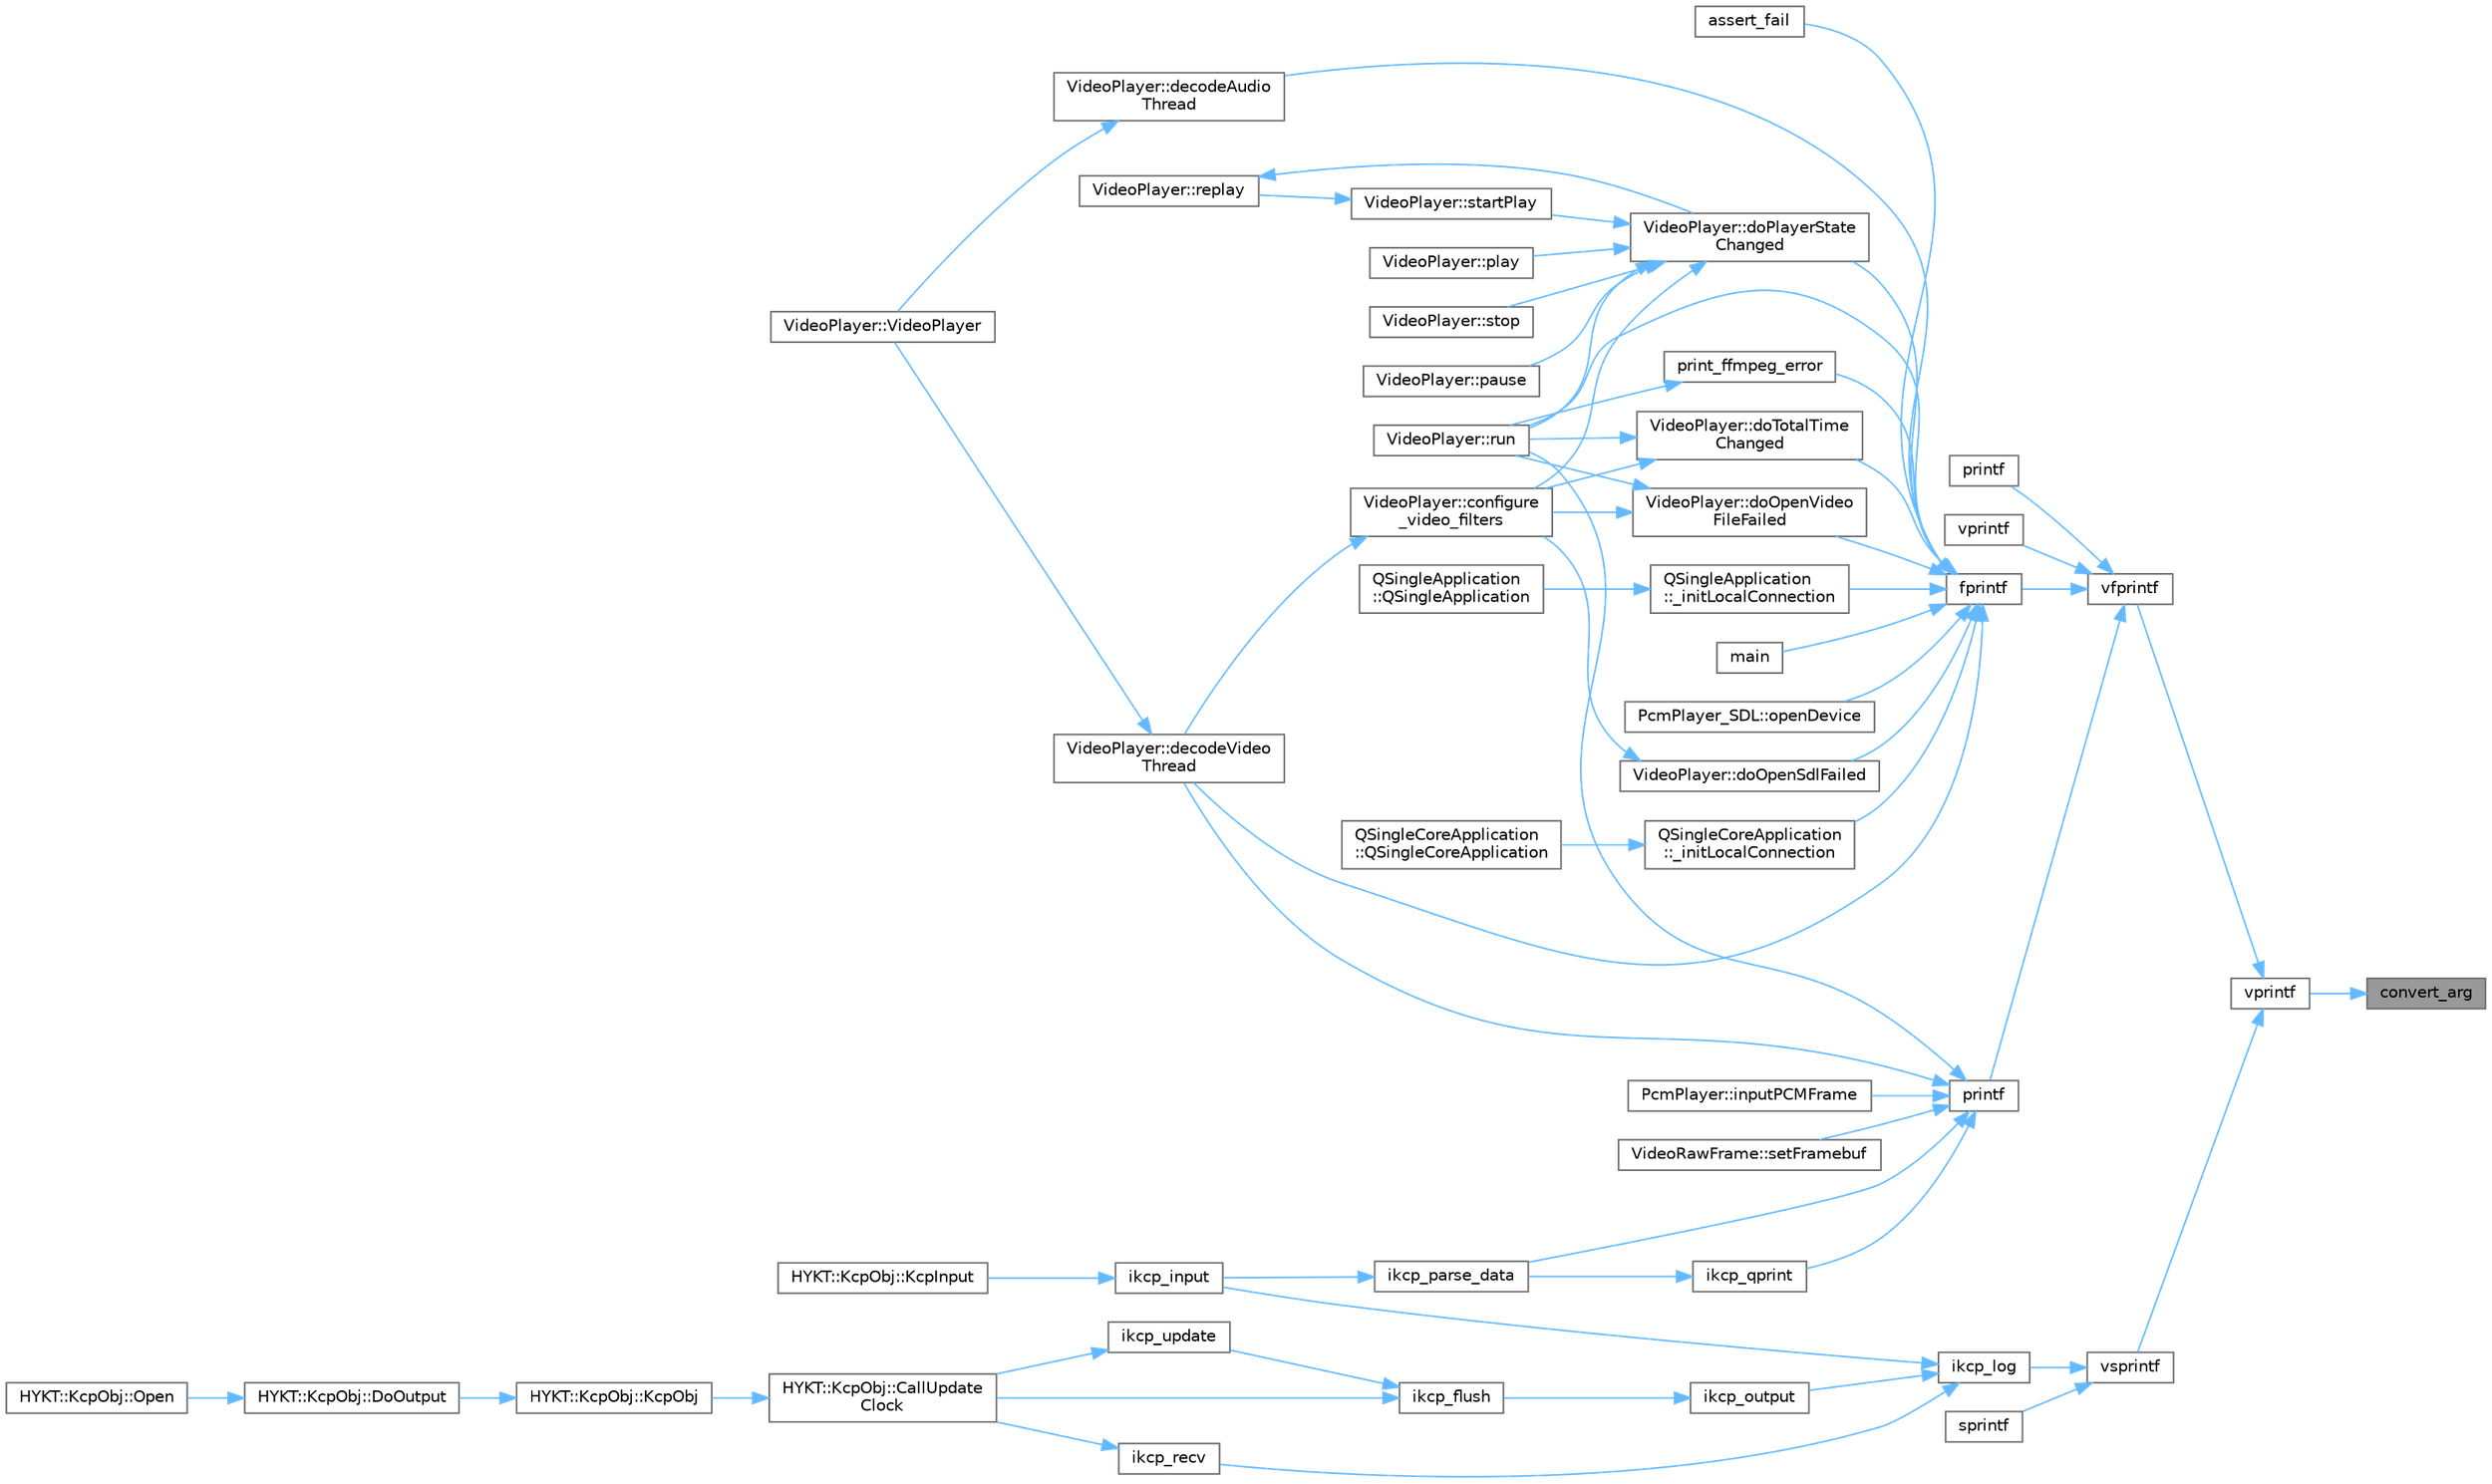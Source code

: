digraph "convert_arg"
{
 // LATEX_PDF_SIZE
  bgcolor="transparent";
  edge [fontname=Helvetica,fontsize=10,labelfontname=Helvetica,labelfontsize=10];
  node [fontname=Helvetica,fontsize=10,shape=box,height=0.2,width=0.4];
  rankdir="RL";
  Node1 [id="Node000001",label="convert_arg",height=0.2,width=0.4,color="gray40", fillcolor="grey60", style="filled", fontcolor="black",tooltip=" "];
  Node1 -> Node2 [id="edge1_Node000001_Node000002",dir="back",color="steelblue1",style="solid",tooltip=" "];
  Node2 [id="Node000002",label="vprintf",height=0.2,width=0.4,color="grey40", fillcolor="white", style="filled",URL="$namespacedetail.html#a755ec613824f57d29068751f166ad91b",tooltip=" "];
  Node2 -> Node3 [id="edge2_Node000002_Node000003",dir="back",color="steelblue1",style="solid",tooltip=" "];
  Node3 [id="Node000003",label="vfprintf",height=0.2,width=0.4,color="grey40", fillcolor="white", style="filled",URL="$printf_8h.html#abb30aad964fc771fb52cf3ad88649df2",tooltip=" "];
  Node3 -> Node4 [id="edge3_Node000003_Node000004",dir="back",color="steelblue1",style="solid",tooltip=" "];
  Node4 [id="Node000004",label="fprintf",height=0.2,width=0.4,color="grey40", fillcolor="white", style="filled",URL="$printf_8h.html#a9f315126362cae9675de1642105e631e",tooltip="Formats args according to specifications in fmt and writes the output to f."];
  Node4 -> Node5 [id="edge4_Node000004_Node000005",dir="back",color="steelblue1",style="solid",tooltip=" "];
  Node5 [id="Node000005",label="QSingleApplication\l::_initLocalConnection",height=0.2,width=0.4,color="grey40", fillcolor="white", style="filled",URL="$class_q_single_application.html#afd55f6277775e4d2d2b30be2b2a833c7",tooltip="初始化本地连接，检测是否已有实例运行"];
  Node5 -> Node6 [id="edge5_Node000005_Node000006",dir="back",color="steelblue1",style="solid",tooltip=" "];
  Node6 [id="Node000006",label="QSingleApplication\l::QSingleApplication",height=0.2,width=0.4,color="grey40", fillcolor="white", style="filled",URL="$class_q_single_application.html#acafbeb1a610718181bbe7de6d1ae3cb3",tooltip=" "];
  Node4 -> Node7 [id="edge6_Node000004_Node000007",dir="back",color="steelblue1",style="solid",tooltip=" "];
  Node7 [id="Node000007",label="QSingleCoreApplication\l::_initLocalConnection",height=0.2,width=0.4,color="grey40", fillcolor="white", style="filled",URL="$class_q_single_core_application.html#afd55f6277775e4d2d2b30be2b2a833c7",tooltip="初始化本地连接，检测是否已有实例运行"];
  Node7 -> Node8 [id="edge7_Node000007_Node000008",dir="back",color="steelblue1",style="solid",tooltip=" "];
  Node8 [id="Node000008",label="QSingleCoreApplication\l::QSingleCoreApplication",height=0.2,width=0.4,color="grey40", fillcolor="white", style="filled",URL="$class_q_single_core_application.html#a79ca304e6fa087ebb213cef00782f729",tooltip=" "];
  Node4 -> Node9 [id="edge8_Node000004_Node000009",dir="back",color="steelblue1",style="solid",tooltip=" "];
  Node9 [id="Node000009",label="assert_fail",height=0.2,width=0.4,color="grey40", fillcolor="white", style="filled",URL="$namespacedetail.html#a3aef7c3d156f7d6772703621279dbdc4",tooltip=" "];
  Node4 -> Node10 [id="edge9_Node000004_Node000010",dir="back",color="steelblue1",style="solid",tooltip=" "];
  Node10 [id="Node000010",label="VideoPlayer::decodeAudio\lThread",height=0.2,width=0.4,color="grey40", fillcolor="white", style="filled",URL="$class_video_player.html#a2ba33c6ddac0c818dd97209894fb9c09",tooltip="音频解码线程函数"];
  Node10 -> Node11 [id="edge10_Node000010_Node000011",dir="back",color="steelblue1",style="solid",tooltip=" "];
  Node11 [id="Node000011",label="VideoPlayer::VideoPlayer",height=0.2,width=0.4,color="grey40", fillcolor="white", style="filled",URL="$class_video_player.html#a9f13805a2a52cdaa95bd96248941e89b",tooltip="构造函数"];
  Node4 -> Node12 [id="edge11_Node000004_Node000012",dir="back",color="steelblue1",style="solid",tooltip=" "];
  Node12 [id="Node000012",label="VideoPlayer::decodeVideo\lThread",height=0.2,width=0.4,color="grey40", fillcolor="white", style="filled",URL="$class_video_player.html#a3dc80fcbdb85689f912b45f6eb534028",tooltip="视频解码线程函数"];
  Node12 -> Node11 [id="edge12_Node000012_Node000011",dir="back",color="steelblue1",style="solid",tooltip=" "];
  Node4 -> Node13 [id="edge13_Node000004_Node000013",dir="back",color="steelblue1",style="solid",tooltip=" "];
  Node13 [id="Node000013",label="VideoPlayer::doOpenSdlFailed",height=0.2,width=0.4,color="grey40", fillcolor="white", style="filled",URL="$class_video_player.html#a0ba68b0afb69d9ce73f19e64db5f3636",tooltip="打开 SDL 失败回调"];
  Node13 -> Node14 [id="edge14_Node000013_Node000014",dir="back",color="steelblue1",style="solid",tooltip=" "];
  Node14 [id="Node000014",label="VideoPlayer::configure\l_video_filters",height=0.2,width=0.4,color="grey40", fillcolor="white", style="filled",URL="$class_video_player.html#aed20f78ebe0b43d0e204e06be360f606",tooltip="配置视频滤镜"];
  Node14 -> Node12 [id="edge15_Node000014_Node000012",dir="back",color="steelblue1",style="solid",tooltip=" "];
  Node4 -> Node15 [id="edge16_Node000004_Node000015",dir="back",color="steelblue1",style="solid",tooltip=" "];
  Node15 [id="Node000015",label="VideoPlayer::doOpenVideo\lFileFailed",height=0.2,width=0.4,color="grey40", fillcolor="white", style="filled",URL="$class_video_player.html#a5fff8eb62b6d1a16f6b307d4e2bf4f07",tooltip="打开视频文件失败回调"];
  Node15 -> Node14 [id="edge17_Node000015_Node000014",dir="back",color="steelblue1",style="solid",tooltip=" "];
  Node15 -> Node16 [id="edge18_Node000015_Node000016",dir="back",color="steelblue1",style="solid",tooltip=" "];
  Node16 [id="Node000016",label="VideoPlayer::run",height=0.2,width=0.4,color="grey40", fillcolor="white", style="filled",URL="$class_video_player.html#a13a43e6d814de94978c515cb084873b1",tooltip="读取视频文件线程函数"];
  Node4 -> Node17 [id="edge19_Node000004_Node000017",dir="back",color="steelblue1",style="solid",tooltip=" "];
  Node17 [id="Node000017",label="VideoPlayer::doPlayerState\lChanged",height=0.2,width=0.4,color="grey40", fillcolor="white", style="filled",URL="$class_video_player.html#a22bc616c65129c31d2c75f4ed881c44a",tooltip="播放器状态变更回调"];
  Node17 -> Node14 [id="edge20_Node000017_Node000014",dir="back",color="steelblue1",style="solid",tooltip=" "];
  Node17 -> Node18 [id="edge21_Node000017_Node000018",dir="back",color="steelblue1",style="solid",tooltip=" "];
  Node18 [id="Node000018",label="VideoPlayer::pause",height=0.2,width=0.4,color="grey40", fillcolor="white", style="filled",URL="$class_video_player.html#a2853250ac5b9806e29d41f6f37b3b7f0",tooltip="暂停播放"];
  Node17 -> Node19 [id="edge22_Node000017_Node000019",dir="back",color="steelblue1",style="solid",tooltip=" "];
  Node19 [id="Node000019",label="VideoPlayer::play",height=0.2,width=0.4,color="grey40", fillcolor="white", style="filled",URL="$class_video_player.html#a0fd902a086b972b820de2959bc9dcaea",tooltip="继续播放"];
  Node17 -> Node16 [id="edge23_Node000017_Node000016",dir="back",color="steelblue1",style="solid",tooltip=" "];
  Node17 -> Node20 [id="edge24_Node000017_Node000020",dir="back",color="steelblue1",style="solid",tooltip=" "];
  Node20 [id="Node000020",label="VideoPlayer::startPlay",height=0.2,width=0.4,color="grey40", fillcolor="white", style="filled",URL="$class_video_player.html#a162d83f6026c9f6be69d9c74a9979bc9",tooltip="开始播放"];
  Node20 -> Node21 [id="edge25_Node000020_Node000021",dir="back",color="steelblue1",style="solid",tooltip=" "];
  Node21 [id="Node000021",label="VideoPlayer::replay",height=0.2,width=0.4,color="grey40", fillcolor="white", style="filled",URL="$class_video_player.html#a97827e51f022776ec533db2579e110a5",tooltip="重新播放"];
  Node21 -> Node17 [id="edge26_Node000021_Node000017",dir="back",color="steelblue1",style="solid",tooltip=" "];
  Node17 -> Node22 [id="edge27_Node000017_Node000022",dir="back",color="steelblue1",style="solid",tooltip=" "];
  Node22 [id="Node000022",label="VideoPlayer::stop",height=0.2,width=0.4,color="grey40", fillcolor="white", style="filled",URL="$class_video_player.html#af116cf31ffdcae8c9cd5bb184d339a77",tooltip="停止播放"];
  Node4 -> Node23 [id="edge28_Node000004_Node000023",dir="back",color="steelblue1",style="solid",tooltip=" "];
  Node23 [id="Node000023",label="VideoPlayer::doTotalTime\lChanged",height=0.2,width=0.4,color="grey40", fillcolor="white", style="filled",URL="$class_video_player.html#adccbc43146f9eb5b35c8e1c054c2065e",tooltip="视频时长变更回调"];
  Node23 -> Node14 [id="edge29_Node000023_Node000014",dir="back",color="steelblue1",style="solid",tooltip=" "];
  Node23 -> Node16 [id="edge30_Node000023_Node000016",dir="back",color="steelblue1",style="solid",tooltip=" "];
  Node4 -> Node24 [id="edge31_Node000004_Node000024",dir="back",color="steelblue1",style="solid",tooltip=" "];
  Node24 [id="Node000024",label="main",height=0.2,width=0.4,color="grey40", fillcolor="white", style="filled",URL="$_ku_gou_server_2main_8cpp.html#a0ddf1224851353fc92bfbff6f499fa97",tooltip="主函数，程序的入口点。"];
  Node4 -> Node25 [id="edge32_Node000004_Node000025",dir="back",color="steelblue1",style="solid",tooltip=" "];
  Node25 [id="Node000025",label="PcmPlayer_SDL::openDevice",height=0.2,width=0.4,color="grey40", fillcolor="white", style="filled",URL="$class_pcm_player___s_d_l.html#a48c0c97b8de3bf8202cda6e525e2bdc6",tooltip="打开音频设备"];
  Node4 -> Node26 [id="edge33_Node000004_Node000026",dir="back",color="steelblue1",style="solid",tooltip=" "];
  Node26 [id="Node000026",label="print_ffmpeg_error",height=0.2,width=0.4,color="grey40", fillcolor="white", style="filled",URL="$_video_player_8cpp.html#ac47f93d8b17eafd380ba474d7878a522",tooltip="打印 FFmpeg 错误信息"];
  Node26 -> Node16 [id="edge34_Node000026_Node000016",dir="back",color="steelblue1",style="solid",tooltip=" "];
  Node4 -> Node16 [id="edge35_Node000004_Node000016",dir="back",color="steelblue1",style="solid",tooltip=" "];
  Node3 -> Node27 [id="edge36_Node000003_Node000027",dir="back",color="steelblue1",style="solid",tooltip=" "];
  Node27 [id="Node000027",label="printf",height=0.2,width=0.4,color="grey40", fillcolor="white", style="filled",URL="$printf_8h.html#a98ff17de0e9c70261310363fb2bc8560",tooltip=" "];
  Node3 -> Node28 [id="edge37_Node000003_Node000028",dir="back",color="steelblue1",style="solid",tooltip=" "];
  Node28 [id="Node000028",label="printf",height=0.2,width=0.4,color="grey40", fillcolor="white", style="filled",URL="$printf_8h.html#aee3ed3a831f25f07e7be3919fff2203a",tooltip="Formats args according to specifications in fmt and writes the output to stdout."];
  Node28 -> Node12 [id="edge38_Node000028_Node000012",dir="back",color="steelblue1",style="solid",tooltip=" "];
  Node28 -> Node29 [id="edge39_Node000028_Node000029",dir="back",color="steelblue1",style="solid",tooltip=" "];
  Node29 [id="Node000029",label="ikcp_parse_data",height=0.2,width=0.4,color="grey40", fillcolor="white", style="filled",URL="$ikcp_8cpp.html#a2a561d3f82169973fcdf2c2211925190",tooltip=" "];
  Node29 -> Node30 [id="edge40_Node000029_Node000030",dir="back",color="steelblue1",style="solid",tooltip=" "];
  Node30 [id="Node000030",label="ikcp_input",height=0.2,width=0.4,color="grey40", fillcolor="white", style="filled",URL="$ikcp_8cpp.html#af4ce33146ddd2b9c55b2f3ba2472f888",tooltip=" "];
  Node30 -> Node31 [id="edge41_Node000030_Node000031",dir="back",color="steelblue1",style="solid",tooltip=" "];
  Node31 [id="Node000031",label="HYKT::KcpObj::KcpInput",height=0.2,width=0.4,color="grey40", fillcolor="white", style="filled",URL="$class_h_y_k_t_1_1_kcp_obj.html#a4ac504bffb3f38656d14792df1744fee",tooltip=" "];
  Node28 -> Node32 [id="edge42_Node000028_Node000032",dir="back",color="steelblue1",style="solid",tooltip=" "];
  Node32 [id="Node000032",label="ikcp_qprint",height=0.2,width=0.4,color="grey40", fillcolor="white", style="filled",URL="$ikcp_8cpp.html#a4666efe40d211a24c49078218784e1ba",tooltip=" "];
  Node32 -> Node29 [id="edge43_Node000032_Node000029",dir="back",color="steelblue1",style="solid",tooltip=" "];
  Node28 -> Node33 [id="edge44_Node000028_Node000033",dir="back",color="steelblue1",style="solid",tooltip=" "];
  Node33 [id="Node000033",label="PcmPlayer::inputPCMFrame",height=0.2,width=0.4,color="grey40", fillcolor="white", style="filled",URL="$class_pcm_player.html#ae4b8dd06370f1663e4546ac1b56f51c3",tooltip="输入 PCM 帧"];
  Node28 -> Node16 [id="edge45_Node000028_Node000016",dir="back",color="steelblue1",style="solid",tooltip=" "];
  Node28 -> Node34 [id="edge46_Node000028_Node000034",dir="back",color="steelblue1",style="solid",tooltip=" "];
  Node34 [id="Node000034",label="VideoRawFrame::setFramebuf",height=0.2,width=0.4,color="grey40", fillcolor="white", style="filled",URL="$class_video_raw_frame.html#a32af978a5a2abdb0db26a84155eb7cf5",tooltip="设置帧缓冲区"];
  Node3 -> Node35 [id="edge47_Node000003_Node000035",dir="back",color="steelblue1",style="solid",tooltip=" "];
  Node35 [id="Node000035",label="vprintf",height=0.2,width=0.4,color="grey40", fillcolor="white", style="filled",URL="$printf_8h.html#aceaebb06ffb71c939ea2b9951cab4b1a",tooltip=" "];
  Node2 -> Node36 [id="edge48_Node000002_Node000036",dir="back",color="steelblue1",style="solid",tooltip=" "];
  Node36 [id="Node000036",label="vsprintf",height=0.2,width=0.4,color="grey40", fillcolor="white", style="filled",URL="$printf_8h.html#a5e1075a6c1fce5050424f97a2fac648f",tooltip=" "];
  Node36 -> Node37 [id="edge49_Node000036_Node000037",dir="back",color="steelblue1",style="solid",tooltip=" "];
  Node37 [id="Node000037",label="ikcp_log",height=0.2,width=0.4,color="grey40", fillcolor="white", style="filled",URL="$ikcp_8cpp.html#aade14c947464846c7523f78efa6534ba",tooltip=" "];
  Node37 -> Node30 [id="edge50_Node000037_Node000030",dir="back",color="steelblue1",style="solid",tooltip=" "];
  Node37 -> Node38 [id="edge51_Node000037_Node000038",dir="back",color="steelblue1",style="solid",tooltip=" "];
  Node38 [id="Node000038",label="ikcp_output",height=0.2,width=0.4,color="grey40", fillcolor="white", style="filled",URL="$ikcp_8cpp.html#a1fc51d7f0d279e3503f24e7e20dbce2c",tooltip=" "];
  Node38 -> Node39 [id="edge52_Node000038_Node000039",dir="back",color="steelblue1",style="solid",tooltip=" "];
  Node39 [id="Node000039",label="ikcp_flush",height=0.2,width=0.4,color="grey40", fillcolor="white", style="filled",URL="$ikcp_8cpp.html#a2a3d9426417d04f8f1bbfbded14b4eb1",tooltip=" "];
  Node39 -> Node40 [id="edge53_Node000039_Node000040",dir="back",color="steelblue1",style="solid",tooltip=" "];
  Node40 [id="Node000040",label="HYKT::KcpObj::CallUpdate\lClock",height=0.2,width=0.4,color="grey40", fillcolor="white", style="filled",URL="$class_h_y_k_t_1_1_kcp_obj.html#a403a9c094edc9382ecb25fe38ce050ca",tooltip=" "];
  Node40 -> Node41 [id="edge54_Node000040_Node000041",dir="back",color="steelblue1",style="solid",tooltip=" "];
  Node41 [id="Node000041",label="HYKT::KcpObj::KcpObj",height=0.2,width=0.4,color="grey40", fillcolor="white", style="filled",URL="$class_h_y_k_t_1_1_kcp_obj.html#afaf269c96e588ac9030a121dc9adcf43",tooltip=" "];
  Node41 -> Node42 [id="edge55_Node000041_Node000042",dir="back",color="steelblue1",style="solid",tooltip=" "];
  Node42 [id="Node000042",label="HYKT::KcpObj::DoOutput",height=0.2,width=0.4,color="grey40", fillcolor="white", style="filled",URL="$class_h_y_k_t_1_1_kcp_obj.html#a7ad86857b5e6c434aec73ac5aceb6dca",tooltip=" "];
  Node42 -> Node43 [id="edge56_Node000042_Node000043",dir="back",color="steelblue1",style="solid",tooltip=" "];
  Node43 [id="Node000043",label="HYKT::KcpObj::Open",height=0.2,width=0.4,color="grey40", fillcolor="white", style="filled",URL="$class_h_y_k_t_1_1_kcp_obj.html#a5e53001785ff30ae485a113b9b8a0ddc",tooltip=" "];
  Node39 -> Node44 [id="edge57_Node000039_Node000044",dir="back",color="steelblue1",style="solid",tooltip=" "];
  Node44 [id="Node000044",label="ikcp_update",height=0.2,width=0.4,color="grey40", fillcolor="white", style="filled",URL="$ikcp_8cpp.html#a780ff8e4dd414f83db886cfd96172975",tooltip=" "];
  Node44 -> Node40 [id="edge58_Node000044_Node000040",dir="back",color="steelblue1",style="solid",tooltip=" "];
  Node37 -> Node45 [id="edge59_Node000037_Node000045",dir="back",color="steelblue1",style="solid",tooltip=" "];
  Node45 [id="Node000045",label="ikcp_recv",height=0.2,width=0.4,color="grey40", fillcolor="white", style="filled",URL="$ikcp_8cpp.html#a058874ef91865ef2bab4d35cc4231673",tooltip=" "];
  Node45 -> Node40 [id="edge60_Node000045_Node000040",dir="back",color="steelblue1",style="solid",tooltip=" "];
  Node36 -> Node46 [id="edge61_Node000036_Node000046",dir="back",color="steelblue1",style="solid",tooltip=" "];
  Node46 [id="Node000046",label="sprintf",height=0.2,width=0.4,color="grey40", fillcolor="white", style="filled",URL="$printf_8h.html#aa7d2e7e454d3fe606a71504a119dc894",tooltip="Formats args according to specifications in fmt and returns the result as as string."];
}
